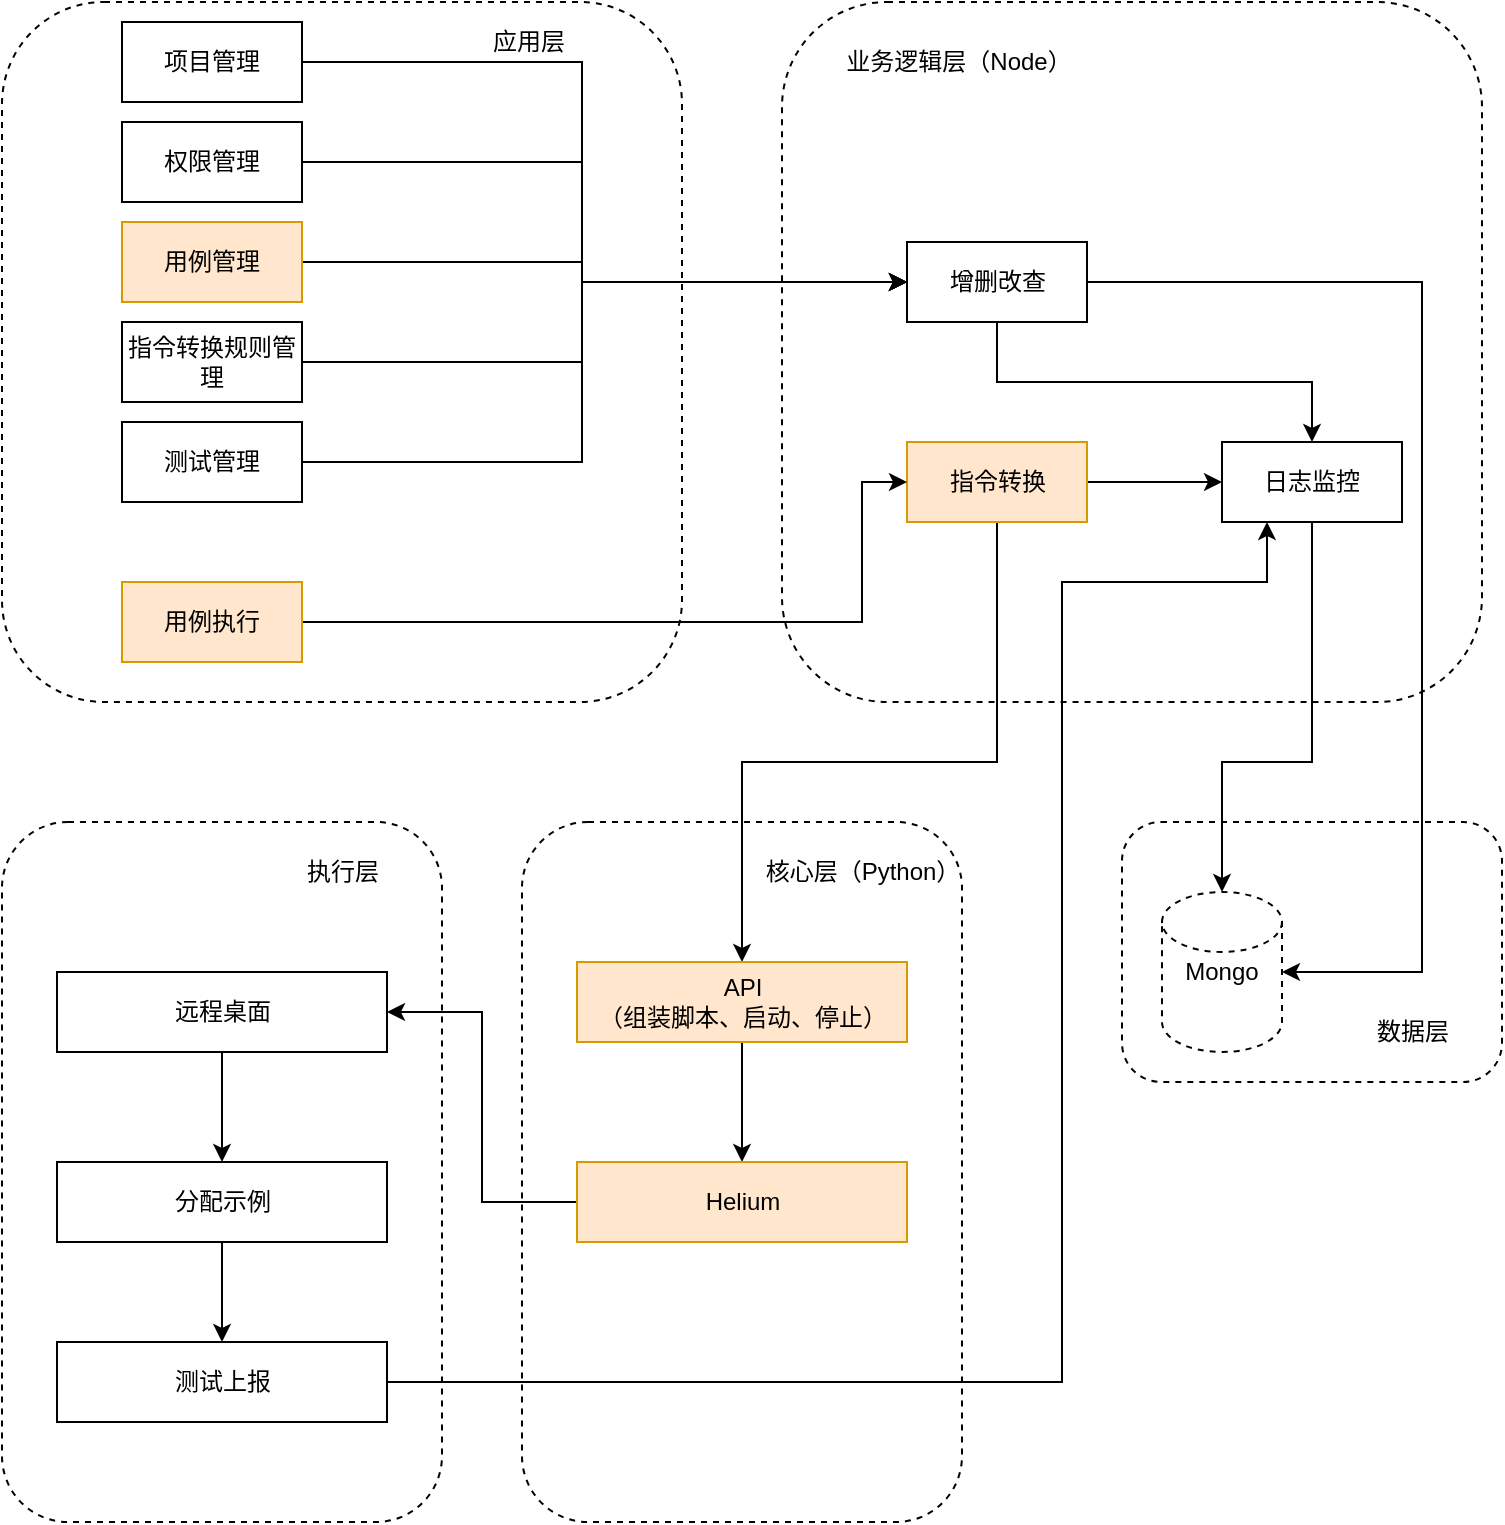 <mxfile version="13.6.5" type="github" pages="2">
  <diagram id="31b32b95-0358-9bc7-6ba0-a27c054ed1a7" name="Page-1">
    <mxGraphModel dx="1186" dy="764" grid="1" gridSize="10" guides="1" tooltips="1" connect="1" arrows="1" fold="1" page="1" pageScale="1" pageWidth="827" pageHeight="1169" background="#ffffff" math="0" shadow="0">
      <root>
        <mxCell id="0" />
        <mxCell id="1" parent="0" />
        <mxCell id="v-lnHGCpF3rEzfZxBYqz-95" value="" style="rounded=1;whiteSpace=wrap;html=1;dashed=1;" vertex="1" parent="1">
          <mxGeometry x="60" y="100" width="340" height="350" as="geometry" />
        </mxCell>
        <mxCell id="v-lnHGCpF3rEzfZxBYqz-96" value="" style="rounded=1;whiteSpace=wrap;html=1;dashed=1;" vertex="1" parent="1">
          <mxGeometry x="450" y="100" width="350" height="350" as="geometry" />
        </mxCell>
        <mxCell id="v-lnHGCpF3rEzfZxBYqz-97" value="" style="rounded=1;whiteSpace=wrap;html=1;dashed=1;" vertex="1" parent="1">
          <mxGeometry x="60" y="510" width="220" height="350" as="geometry" />
        </mxCell>
        <mxCell id="v-lnHGCpF3rEzfZxBYqz-98" value="" style="rounded=1;whiteSpace=wrap;html=1;dashed=1;" vertex="1" parent="1">
          <mxGeometry x="320" y="510" width="220" height="350" as="geometry" />
        </mxCell>
        <mxCell id="v-lnHGCpF3rEzfZxBYqz-99" value="" style="rounded=1;whiteSpace=wrap;html=1;dashed=1;" vertex="1" parent="1">
          <mxGeometry x="620" y="510" width="190" height="130" as="geometry" />
        </mxCell>
        <mxCell id="v-lnHGCpF3rEzfZxBYqz-100" value="Mongo" style="shape=cylinder2;whiteSpace=wrap;html=1;boundedLbl=1;backgroundOutline=1;size=15;dashed=1;" vertex="1" parent="1">
          <mxGeometry x="640" y="545" width="60" height="80" as="geometry" />
        </mxCell>
        <mxCell id="v-lnHGCpF3rEzfZxBYqz-101" value="数据层" style="text;html=1;resizable=0;autosize=1;align=center;verticalAlign=middle;points=[];fillColor=none;strokeColor=none;rounded=0;dashed=1;" vertex="1" parent="1">
          <mxGeometry x="740" y="605" width="50" height="20" as="geometry" />
        </mxCell>
        <mxCell id="v-lnHGCpF3rEzfZxBYqz-102" value="应用层" style="text;html=1;resizable=0;autosize=1;align=center;verticalAlign=middle;points=[];fillColor=none;strokeColor=none;rounded=0;dashed=1;" vertex="1" parent="1">
          <mxGeometry x="297.5" y="110" width="50" height="20" as="geometry" />
        </mxCell>
        <mxCell id="v-lnHGCpF3rEzfZxBYqz-103" value="业务逻辑层（Node）" style="text;html=1;resizable=0;autosize=1;align=center;verticalAlign=middle;points=[];fillColor=none;strokeColor=none;rounded=0;dashed=1;" vertex="1" parent="1">
          <mxGeometry x="472.5" y="120" width="130" height="20" as="geometry" />
        </mxCell>
        <mxCell id="v-lnHGCpF3rEzfZxBYqz-104" value="核心层（Python）" style="text;html=1;resizable=0;autosize=1;align=center;verticalAlign=middle;points=[];fillColor=none;strokeColor=none;rounded=0;dashed=1;" vertex="1" parent="1">
          <mxGeometry x="435" y="525" width="110" height="20" as="geometry" />
        </mxCell>
        <mxCell id="v-lnHGCpF3rEzfZxBYqz-105" value="执行层" style="text;html=1;resizable=0;autosize=1;align=center;verticalAlign=middle;points=[];fillColor=none;strokeColor=none;rounded=0;dashed=1;" vertex="1" parent="1">
          <mxGeometry x="205" y="525" width="50" height="20" as="geometry" />
        </mxCell>
        <mxCell id="v-lnHGCpF3rEzfZxBYqz-121" style="edgeStyle=orthogonalEdgeStyle;rounded=0;orthogonalLoop=1;jettySize=auto;html=1;entryX=0;entryY=0.5;entryDx=0;entryDy=0;" edge="1" parent="1" source="v-lnHGCpF3rEzfZxBYqz-109" target="v-lnHGCpF3rEzfZxBYqz-113">
          <mxGeometry relative="1" as="geometry">
            <Array as="points">
              <mxPoint x="350" y="230" />
              <mxPoint x="350" y="240" />
            </Array>
          </mxGeometry>
        </mxCell>
        <mxCell id="v-lnHGCpF3rEzfZxBYqz-109" value="用例管理" style="rounded=0;whiteSpace=wrap;html=1;fillColor=#ffe6cc;strokeColor=#d79b00;" vertex="1" parent="1">
          <mxGeometry x="120" y="210" width="90" height="40" as="geometry" />
        </mxCell>
        <mxCell id="v-lnHGCpF3rEzfZxBYqz-128" style="edgeStyle=orthogonalEdgeStyle;rounded=0;orthogonalLoop=1;jettySize=auto;html=1;exitX=1;exitY=0.5;exitDx=0;exitDy=0;" edge="1" parent="1" source="v-lnHGCpF3rEzfZxBYqz-113" target="v-lnHGCpF3rEzfZxBYqz-100">
          <mxGeometry relative="1" as="geometry">
            <Array as="points">
              <mxPoint x="770" y="240" />
              <mxPoint x="770" y="585" />
            </Array>
          </mxGeometry>
        </mxCell>
        <mxCell id="v-lnHGCpF3rEzfZxBYqz-147" style="edgeStyle=orthogonalEdgeStyle;rounded=0;orthogonalLoop=1;jettySize=auto;html=1;exitX=0.5;exitY=1;exitDx=0;exitDy=0;entryX=0.5;entryY=0;entryDx=0;entryDy=0;" edge="1" parent="1" source="v-lnHGCpF3rEzfZxBYqz-113" target="v-lnHGCpF3rEzfZxBYqz-146">
          <mxGeometry relative="1" as="geometry" />
        </mxCell>
        <mxCell id="v-lnHGCpF3rEzfZxBYqz-113" value="增删改查" style="rounded=0;whiteSpace=wrap;html=1;" vertex="1" parent="1">
          <mxGeometry x="512.5" y="220" width="90" height="40" as="geometry" />
        </mxCell>
        <mxCell id="v-lnHGCpF3rEzfZxBYqz-133" style="edgeStyle=orthogonalEdgeStyle;rounded=0;orthogonalLoop=1;jettySize=auto;html=1;" edge="1" parent="1" source="v-lnHGCpF3rEzfZxBYqz-120" target="v-lnHGCpF3rEzfZxBYqz-132">
          <mxGeometry relative="1" as="geometry">
            <Array as="points">
              <mxPoint x="558" y="480" />
              <mxPoint x="430" y="480" />
            </Array>
          </mxGeometry>
        </mxCell>
        <mxCell id="v-lnHGCpF3rEzfZxBYqz-148" style="edgeStyle=orthogonalEdgeStyle;rounded=0;orthogonalLoop=1;jettySize=auto;html=1;exitX=1;exitY=0.5;exitDx=0;exitDy=0;entryX=0;entryY=0.5;entryDx=0;entryDy=0;" edge="1" parent="1" source="v-lnHGCpF3rEzfZxBYqz-120" target="v-lnHGCpF3rEzfZxBYqz-146">
          <mxGeometry relative="1" as="geometry" />
        </mxCell>
        <mxCell id="v-lnHGCpF3rEzfZxBYqz-120" value="指令转换" style="rounded=0;whiteSpace=wrap;html=1;fillColor=#ffe6cc;strokeColor=#d79b00;" vertex="1" parent="1">
          <mxGeometry x="512.5" y="320" width="90" height="40" as="geometry" />
        </mxCell>
        <mxCell id="v-lnHGCpF3rEzfZxBYqz-123" style="edgeStyle=orthogonalEdgeStyle;rounded=0;orthogonalLoop=1;jettySize=auto;html=1;entryX=0;entryY=0.5;entryDx=0;entryDy=0;exitX=1;exitY=0.5;exitDx=0;exitDy=0;" edge="1" parent="1" source="v-lnHGCpF3rEzfZxBYqz-122" target="v-lnHGCpF3rEzfZxBYqz-113">
          <mxGeometry relative="1" as="geometry">
            <Array as="points">
              <mxPoint x="350" y="130" />
              <mxPoint x="350" y="240" />
            </Array>
          </mxGeometry>
        </mxCell>
        <mxCell id="v-lnHGCpF3rEzfZxBYqz-122" value="项目管理" style="rounded=0;whiteSpace=wrap;html=1;" vertex="1" parent="1">
          <mxGeometry x="120" y="110" width="90" height="40" as="geometry" />
        </mxCell>
        <mxCell id="v-lnHGCpF3rEzfZxBYqz-125" style="edgeStyle=orthogonalEdgeStyle;rounded=0;orthogonalLoop=1;jettySize=auto;html=1;" edge="1" parent="1" source="v-lnHGCpF3rEzfZxBYqz-124" target="v-lnHGCpF3rEzfZxBYqz-113">
          <mxGeometry relative="1" as="geometry">
            <Array as="points">
              <mxPoint x="350" y="180" />
              <mxPoint x="350" y="240" />
            </Array>
          </mxGeometry>
        </mxCell>
        <mxCell id="v-lnHGCpF3rEzfZxBYqz-124" value="权限管理" style="rounded=0;whiteSpace=wrap;html=1;" vertex="1" parent="1">
          <mxGeometry x="120" y="160" width="90" height="40" as="geometry" />
        </mxCell>
        <mxCell id="v-lnHGCpF3rEzfZxBYqz-129" style="edgeStyle=orthogonalEdgeStyle;rounded=0;orthogonalLoop=1;jettySize=auto;html=1;exitX=1;exitY=0.5;exitDx=0;exitDy=0;entryX=0;entryY=0.5;entryDx=0;entryDy=0;" edge="1" parent="1" source="v-lnHGCpF3rEzfZxBYqz-126" target="v-lnHGCpF3rEzfZxBYqz-120">
          <mxGeometry relative="1" as="geometry">
            <Array as="points">
              <mxPoint x="490" y="410" />
              <mxPoint x="490" y="340" />
            </Array>
          </mxGeometry>
        </mxCell>
        <mxCell id="v-lnHGCpF3rEzfZxBYqz-126" value="用例执行" style="rounded=0;whiteSpace=wrap;html=1;fillColor=#ffe6cc;strokeColor=#d79b00;" vertex="1" parent="1">
          <mxGeometry x="120" y="390" width="90" height="40" as="geometry" />
        </mxCell>
        <mxCell id="v-lnHGCpF3rEzfZxBYqz-131" style="edgeStyle=orthogonalEdgeStyle;rounded=0;orthogonalLoop=1;jettySize=auto;html=1;entryX=0;entryY=0.5;entryDx=0;entryDy=0;" edge="1" parent="1" source="v-lnHGCpF3rEzfZxBYqz-130" target="v-lnHGCpF3rEzfZxBYqz-113">
          <mxGeometry relative="1" as="geometry">
            <Array as="points">
              <mxPoint x="350" y="280" />
              <mxPoint x="350" y="240" />
            </Array>
          </mxGeometry>
        </mxCell>
        <mxCell id="v-lnHGCpF3rEzfZxBYqz-130" value="指令转换规则管理" style="rounded=0;whiteSpace=wrap;html=1;" vertex="1" parent="1">
          <mxGeometry x="120" y="260" width="90" height="40" as="geometry" />
        </mxCell>
        <mxCell id="v-lnHGCpF3rEzfZxBYqz-135" style="edgeStyle=orthogonalEdgeStyle;rounded=0;orthogonalLoop=1;jettySize=auto;html=1;entryX=0.5;entryY=0;entryDx=0;entryDy=0;" edge="1" parent="1" source="v-lnHGCpF3rEzfZxBYqz-132" target="v-lnHGCpF3rEzfZxBYqz-134">
          <mxGeometry relative="1" as="geometry" />
        </mxCell>
        <mxCell id="v-lnHGCpF3rEzfZxBYqz-132" value="API&lt;br&gt;（组装脚本、启动、停止）" style="rounded=0;whiteSpace=wrap;html=1;fillColor=#ffe6cc;strokeColor=#d79b00;" vertex="1" parent="1">
          <mxGeometry x="347.5" y="580" width="165" height="40" as="geometry" />
        </mxCell>
        <mxCell id="v-lnHGCpF3rEzfZxBYqz-137" style="edgeStyle=orthogonalEdgeStyle;rounded=0;orthogonalLoop=1;jettySize=auto;html=1;entryX=1;entryY=0.5;entryDx=0;entryDy=0;" edge="1" parent="1" source="v-lnHGCpF3rEzfZxBYqz-134" target="v-lnHGCpF3rEzfZxBYqz-136">
          <mxGeometry relative="1" as="geometry" />
        </mxCell>
        <mxCell id="v-lnHGCpF3rEzfZxBYqz-134" value="Helium" style="rounded=0;whiteSpace=wrap;html=1;fillColor=#ffe6cc;strokeColor=#d79b00;" vertex="1" parent="1">
          <mxGeometry x="347.5" y="680" width="165" height="40" as="geometry" />
        </mxCell>
        <mxCell id="v-lnHGCpF3rEzfZxBYqz-139" style="edgeStyle=orthogonalEdgeStyle;rounded=0;orthogonalLoop=1;jettySize=auto;html=1;entryX=0.5;entryY=0;entryDx=0;entryDy=0;" edge="1" parent="1" source="v-lnHGCpF3rEzfZxBYqz-136" target="v-lnHGCpF3rEzfZxBYqz-138">
          <mxGeometry relative="1" as="geometry" />
        </mxCell>
        <mxCell id="v-lnHGCpF3rEzfZxBYqz-136" value="远程桌面" style="rounded=0;whiteSpace=wrap;html=1;" vertex="1" parent="1">
          <mxGeometry x="87.5" y="585" width="165" height="40" as="geometry" />
        </mxCell>
        <mxCell id="v-lnHGCpF3rEzfZxBYqz-144" style="edgeStyle=orthogonalEdgeStyle;rounded=0;orthogonalLoop=1;jettySize=auto;html=1;" edge="1" parent="1" source="v-lnHGCpF3rEzfZxBYqz-138" target="v-lnHGCpF3rEzfZxBYqz-141">
          <mxGeometry relative="1" as="geometry" />
        </mxCell>
        <mxCell id="v-lnHGCpF3rEzfZxBYqz-138" value="分配示例" style="rounded=0;whiteSpace=wrap;html=1;" vertex="1" parent="1">
          <mxGeometry x="87.5" y="680" width="165" height="40" as="geometry" />
        </mxCell>
        <mxCell id="v-lnHGCpF3rEzfZxBYqz-140" style="edgeStyle=orthogonalEdgeStyle;rounded=0;orthogonalLoop=1;jettySize=auto;html=1;exitX=0.5;exitY=1;exitDx=0;exitDy=0;" edge="1" parent="1" source="v-lnHGCpF3rEzfZxBYqz-138" target="v-lnHGCpF3rEzfZxBYqz-138">
          <mxGeometry relative="1" as="geometry" />
        </mxCell>
        <mxCell id="v-lnHGCpF3rEzfZxBYqz-150" style="edgeStyle=orthogonalEdgeStyle;rounded=0;orthogonalLoop=1;jettySize=auto;html=1;entryX=0.25;entryY=1;entryDx=0;entryDy=0;" edge="1" parent="1" source="v-lnHGCpF3rEzfZxBYqz-141" target="v-lnHGCpF3rEzfZxBYqz-146">
          <mxGeometry relative="1" as="geometry">
            <mxPoint x="590" y="720" as="targetPoint" />
            <Array as="points">
              <mxPoint x="590" y="790" />
              <mxPoint x="590" y="390" />
              <mxPoint x="693" y="390" />
            </Array>
          </mxGeometry>
        </mxCell>
        <mxCell id="v-lnHGCpF3rEzfZxBYqz-141" value="测试上报" style="rounded=0;whiteSpace=wrap;html=1;" vertex="1" parent="1">
          <mxGeometry x="87.5" y="770" width="165" height="40" as="geometry" />
        </mxCell>
        <mxCell id="v-lnHGCpF3rEzfZxBYqz-149" style="edgeStyle=orthogonalEdgeStyle;rounded=0;orthogonalLoop=1;jettySize=auto;html=1;" edge="1" parent="1" source="v-lnHGCpF3rEzfZxBYqz-146" target="v-lnHGCpF3rEzfZxBYqz-100">
          <mxGeometry relative="1" as="geometry">
            <Array as="points">
              <mxPoint x="715" y="480" />
              <mxPoint x="670" y="480" />
            </Array>
          </mxGeometry>
        </mxCell>
        <mxCell id="v-lnHGCpF3rEzfZxBYqz-146" value="日志监控" style="rounded=0;whiteSpace=wrap;html=1;" vertex="1" parent="1">
          <mxGeometry x="670" y="320" width="90" height="40" as="geometry" />
        </mxCell>
        <mxCell id="v-lnHGCpF3rEzfZxBYqz-152" style="edgeStyle=orthogonalEdgeStyle;rounded=0;orthogonalLoop=1;jettySize=auto;html=1;entryX=0;entryY=0.5;entryDx=0;entryDy=0;" edge="1" parent="1" source="v-lnHGCpF3rEzfZxBYqz-151" target="v-lnHGCpF3rEzfZxBYqz-113">
          <mxGeometry relative="1" as="geometry">
            <mxPoint x="410" y="300" as="targetPoint" />
            <Array as="points">
              <mxPoint x="350" y="330" />
              <mxPoint x="350" y="240" />
            </Array>
          </mxGeometry>
        </mxCell>
        <mxCell id="v-lnHGCpF3rEzfZxBYqz-151" value="测试管理" style="rounded=0;whiteSpace=wrap;html=1;" vertex="1" parent="1">
          <mxGeometry x="120" y="310" width="90" height="40" as="geometry" />
        </mxCell>
      </root>
    </mxGraphModel>
  </diagram>
  <diagram id="alhdGXJGx22kmZbVeWb8" name="第 2 页">
    <mxGraphModel dx="1186" dy="764" grid="1" gridSize="10" guides="1" tooltips="1" connect="1" arrows="1" fold="1" page="1" pageScale="1" pageWidth="827" pageHeight="1169" background="none" math="0" shadow="0">
      <root>
        <mxCell id="F_vMC-TTDuXbb8p_lkWi-0" />
        <mxCell id="F_vMC-TTDuXbb8p_lkWi-1" parent="F_vMC-TTDuXbb8p_lkWi-0" />
        <mxCell id="F_vMC-TTDuXbb8p_lkWi-2" value="" style="rounded=1;whiteSpace=wrap;html=1;dashed=1;fillColor=#1ba1e2;strokeColor=#006EAF;fontColor=#ffffff;" vertex="1" parent="F_vMC-TTDuXbb8p_lkWi-1">
          <mxGeometry x="40" y="70" width="490" height="140" as="geometry" />
        </mxCell>
        <mxCell id="bWKn2CFZrSGPw_KvP07e-0" value="测试启动" style="rounded=0;whiteSpace=wrap;html=1;fillColor=#fad7ac;strokeColor=#b46504;" vertex="1" parent="F_vMC-TTDuXbb8p_lkWi-1">
          <mxGeometry x="110" y="140" width="80" height="35" as="geometry" />
        </mxCell>
        <mxCell id="bWKn2CFZrSGPw_KvP07e-1" value="简易指令配置" style="rounded=0;whiteSpace=wrap;html=1;fillColor=#fad7ac;strokeColor=#b46504;" vertex="1" parent="F_vMC-TTDuXbb8p_lkWi-1">
          <mxGeometry x="390" y="140" width="90" height="35" as="geometry" />
        </mxCell>
        <mxCell id="zeJGEta3bw8dBQSULWBa-0" value="应用层" style="text;html=1;resizable=0;autosize=1;align=center;verticalAlign=middle;points=[];fillColor=none;strokeColor=none;rounded=0;fontSize=18;" vertex="1" parent="F_vMC-TTDuXbb8p_lkWi-1">
          <mxGeometry x="60" y="85" width="70" height="30" as="geometry" />
        </mxCell>
        <mxCell id="zeJGEta3bw8dBQSULWBa-2" value="" style="rounded=1;whiteSpace=wrap;html=1;fontSize=18;dashed=1;fillColor=#f0a30a;strokeColor=#BD7000;fontColor=#ffffff;" vertex="1" parent="F_vMC-TTDuXbb8p_lkWi-1">
          <mxGeometry x="40" y="270" width="490" height="180" as="geometry" />
        </mxCell>
        <mxCell id="cB58J_lGJZLOeiviT1mU-4" style="edgeStyle=orthogonalEdgeStyle;rounded=0;orthogonalLoop=1;jettySize=auto;html=1;exitX=1;exitY=0.5;exitDx=0;exitDy=0;entryX=0.5;entryY=0;entryDx=0;entryDy=0;fontSize=12;" edge="1" parent="F_vMC-TTDuXbb8p_lkWi-1" source="hq4tXuLqQL2QfKu8ZFkl-1" target="Rr3RyPYHn03NWqojYb00-0">
          <mxGeometry relative="1" as="geometry" />
        </mxCell>
        <mxCell id="hq4tXuLqQL2QfKu8ZFkl-1" value="指令转换" style="rounded=0;whiteSpace=wrap;html=1;fontSize=12;direction=east;fillColor=#fad7ac;strokeColor=#b46504;" vertex="1" parent="F_vMC-TTDuXbb8p_lkWi-1">
          <mxGeometry x="100" y="320" width="100" height="40" as="geometry" />
        </mxCell>
        <mxCell id="Rr3RyPYHn03NWqojYb00-0" value="日志采集" style="rounded=0;whiteSpace=wrap;html=1;fontSize=12;" vertex="1" parent="F_vMC-TTDuXbb8p_lkWi-1">
          <mxGeometry x="250" y="380" width="95" height="40" as="geometry" />
        </mxCell>
        <mxCell id="cB58J_lGJZLOeiviT1mU-3" value="" style="edgeStyle=orthogonalEdgeStyle;rounded=0;orthogonalLoop=1;jettySize=auto;html=1;entryX=0.5;entryY=0;entryDx=0;entryDy=0;fontSize=12;" edge="1" parent="F_vMC-TTDuXbb8p_lkWi-1" source="Rr3RyPYHn03NWqojYb00-1" target="Rr3RyPYHn03NWqojYb00-0">
          <mxGeometry relative="1" as="geometry" />
        </mxCell>
        <mxCell id="Rr3RyPYHn03NWqojYb00-1" value="CURD" style="rounded=0;whiteSpace=wrap;html=1;fontSize=12;" vertex="1" parent="F_vMC-TTDuXbb8p_lkWi-1">
          <mxGeometry x="390" y="320" width="90" height="40" as="geometry" />
        </mxCell>
        <mxCell id="qJZbDhLTG1abIBXr0zgp-4" value="" style="rounded=1;whiteSpace=wrap;html=1;fontSize=12;dashed=1;fillColor=#d5e8d4;strokeColor=#82b366;" vertex="1" parent="F_vMC-TTDuXbb8p_lkWi-1">
          <mxGeometry x="600" y="70" width="200" height="290" as="geometry" />
        </mxCell>
        <mxCell id="qJZbDhLTG1abIBXr0zgp-5" value="DB" style="shape=datastore;whiteSpace=wrap;html=1;fontSize=12;" vertex="1" parent="F_vMC-TTDuXbb8p_lkWi-1">
          <mxGeometry x="670" y="180" width="60" height="90" as="geometry" />
        </mxCell>
        <mxCell id="qJZbDhLTG1abIBXr0zgp-7" value="数据层" style="text;html=1;resizable=0;autosize=1;align=center;verticalAlign=middle;points=[];fillColor=none;strokeColor=none;rounded=0;fontSize=18;" vertex="1" parent="F_vMC-TTDuXbb8p_lkWi-1">
          <mxGeometry x="620" y="85" width="70" height="30" as="geometry" />
        </mxCell>
        <mxCell id="qJZbDhLTG1abIBXr0zgp-8" value="业务层" style="text;html=1;resizable=0;autosize=1;align=center;verticalAlign=middle;points=[];fillColor=none;strokeColor=none;rounded=0;fontSize=18;" vertex="1" parent="F_vMC-TTDuXbb8p_lkWi-1">
          <mxGeometry x="60" y="280" width="70" height="30" as="geometry" />
        </mxCell>
        <mxCell id="qJZbDhLTG1abIBXr0zgp-18" style="edgeStyle=orthogonalEdgeStyle;rounded=0;orthogonalLoop=1;jettySize=auto;html=1;entryX=0;entryY=0.5;entryDx=0;entryDy=0;fontSize=12;" edge="1" parent="F_vMC-TTDuXbb8p_lkWi-1" source="Rr3RyPYHn03NWqojYb00-1" target="qJZbDhLTG1abIBXr0zgp-5">
          <mxGeometry relative="1" as="geometry" />
        </mxCell>
        <mxCell id="qJZbDhLTG1abIBXr0zgp-19" style="edgeStyle=orthogonalEdgeStyle;rounded=0;orthogonalLoop=1;jettySize=auto;html=1;fontSize=12;" edge="1" parent="F_vMC-TTDuXbb8p_lkWi-1" source="bWKn2CFZrSGPw_KvP07e-0" target="hq4tXuLqQL2QfKu8ZFkl-1">
          <mxGeometry relative="1" as="geometry" />
        </mxCell>
        <mxCell id="qJZbDhLTG1abIBXr0zgp-28" value="API" style="edgeLabel;html=1;align=center;verticalAlign=middle;resizable=0;points=[];fontSize=12;" vertex="1" connectable="0" parent="qJZbDhLTG1abIBXr0zgp-19">
          <mxGeometry x="-0.2" y="-1" relative="1" as="geometry">
            <mxPoint as="offset" />
          </mxGeometry>
        </mxCell>
        <mxCell id="cB58J_lGJZLOeiviT1mU-8" style="edgeStyle=orthogonalEdgeStyle;rounded=0;orthogonalLoop=1;jettySize=auto;html=1;entryX=1;entryY=0.5;entryDx=0;entryDy=0;fontSize=12;" edge="1" parent="F_vMC-TTDuXbb8p_lkWi-1" source="qJZbDhLTG1abIBXr0zgp-22" target="bWKn2CFZrSGPw_KvP07e-0">
          <mxGeometry relative="1" as="geometry">
            <Array as="points">
              <mxPoint x="298" y="158" />
              <mxPoint x="224" y="158" />
            </Array>
          </mxGeometry>
        </mxCell>
        <mxCell id="cB58J_lGJZLOeiviT1mU-9" style="edgeStyle=orthogonalEdgeStyle;rounded=0;orthogonalLoop=1;jettySize=auto;html=1;fontSize=12;" edge="1" parent="F_vMC-TTDuXbb8p_lkWi-1" source="qJZbDhLTG1abIBXr0zgp-22" target="bWKn2CFZrSGPw_KvP07e-1">
          <mxGeometry relative="1" as="geometry">
            <Array as="points">
              <mxPoint x="298" y="158" />
            </Array>
          </mxGeometry>
        </mxCell>
        <mxCell id="qJZbDhLTG1abIBXr0zgp-22" value="用例管理" style="rounded=0;whiteSpace=wrap;html=1;" vertex="1" parent="F_vMC-TTDuXbb8p_lkWi-1">
          <mxGeometry x="257.5" y="100" width="80" height="35" as="geometry" />
        </mxCell>
        <mxCell id="qJZbDhLTG1abIBXr0zgp-21" style="edgeStyle=orthogonalEdgeStyle;rounded=0;orthogonalLoop=1;jettySize=auto;html=1;entryX=0.5;entryY=0;entryDx=0;entryDy=0;fontSize=12;" edge="1" parent="F_vMC-TTDuXbb8p_lkWi-1" source="bWKn2CFZrSGPw_KvP07e-1" target="Rr3RyPYHn03NWqojYb00-1">
          <mxGeometry relative="1" as="geometry" />
        </mxCell>
        <mxCell id="qJZbDhLTG1abIBXr0zgp-29" value="API" style="edgeLabel;html=1;align=center;verticalAlign=middle;resizable=0;points=[];fontSize=12;" vertex="1" connectable="0" parent="qJZbDhLTG1abIBXr0zgp-21">
          <mxGeometry x="-0.184" y="2" relative="1" as="geometry">
            <mxPoint as="offset" />
          </mxGeometry>
        </mxCell>
        <mxCell id="qJZbDhLTG1abIBXr0zgp-31" value="" style="rounded=1;whiteSpace=wrap;html=1;fontSize=18;dashed=1;fillColor=#b0e3e6;strokeColor=#0e8088;" vertex="1" parent="F_vMC-TTDuXbb8p_lkWi-1">
          <mxGeometry x="40" y="520" width="490" height="180" as="geometry" />
        </mxCell>
        <mxCell id="qJZbDhLTG1abIBXr0zgp-32" value="核心层" style="text;html=1;resizable=0;autosize=1;align=center;verticalAlign=middle;points=[];fillColor=none;strokeColor=none;rounded=0;fontSize=18;" vertex="1" parent="F_vMC-TTDuXbb8p_lkWi-1">
          <mxGeometry x="60" y="530" width="70" height="30" as="geometry" />
        </mxCell>
        <mxCell id="cB58J_lGJZLOeiviT1mU-0" style="edgeStyle=orthogonalEdgeStyle;rounded=0;orthogonalLoop=1;jettySize=auto;html=1;entryX=0;entryY=0.5;entryDx=0;entryDy=0;fontSize=12;" edge="1" parent="F_vMC-TTDuXbb8p_lkWi-1" source="tjO2FsVL16ivNdIqaZaU-0" target="odjJuNdR-nZGuObZLa15-0">
          <mxGeometry relative="1" as="geometry" />
        </mxCell>
        <mxCell id="cB58J_lGJZLOeiviT1mU-7" style="edgeStyle=orthogonalEdgeStyle;rounded=0;orthogonalLoop=1;jettySize=auto;html=1;entryX=0;entryY=0.5;entryDx=0;entryDy=0;fontSize=12;" edge="1" parent="F_vMC-TTDuXbb8p_lkWi-1" source="tjO2FsVL16ivNdIqaZaU-0" target="odjJuNdR-nZGuObZLa15-1">
          <mxGeometry relative="1" as="geometry" />
        </mxCell>
        <mxCell id="tjO2FsVL16ivNdIqaZaU-0" value="Helium" style="rounded=0;whiteSpace=wrap;html=1;fontSize=12;direction=east;fillColor=#fad7ac;strokeColor=#b46504;" vertex="1" parent="F_vMC-TTDuXbb8p_lkWi-1">
          <mxGeometry x="100" y="565" width="100" height="40" as="geometry" />
        </mxCell>
        <mxCell id="cB58J_lGJZLOeiviT1mU-1" style="edgeStyle=orthogonalEdgeStyle;rounded=0;orthogonalLoop=1;jettySize=auto;html=1;entryX=0.5;entryY=0;entryDx=0;entryDy=0;fontSize=12;" edge="1" parent="F_vMC-TTDuXbb8p_lkWi-1" source="odjJuNdR-nZGuObZLa15-0" target="odjJuNdR-nZGuObZLa15-1">
          <mxGeometry relative="1" as="geometry" />
        </mxCell>
        <mxCell id="odjJuNdR-nZGuObZLa15-0" value="用例组装" style="rounded=0;whiteSpace=wrap;html=1;fontSize=12;direction=east;fillColor=#fad7ac;strokeColor=#b46504;" vertex="1" parent="F_vMC-TTDuXbb8p_lkWi-1">
          <mxGeometry x="270" y="565" width="100" height="40" as="geometry" />
        </mxCell>
        <mxCell id="odjJuNdR-nZGuObZLa15-1" value="启动" style="rounded=0;whiteSpace=wrap;html=1;fontSize=12;direction=east;fillColor=#fad7ac;strokeColor=#b46504;" vertex="1" parent="F_vMC-TTDuXbb8p_lkWi-1">
          <mxGeometry x="270" y="630" width="100" height="40" as="geometry" />
        </mxCell>
        <mxCell id="cB58J_lGJZLOeiviT1mU-2" style="edgeStyle=orthogonalEdgeStyle;rounded=0;orthogonalLoop=1;jettySize=auto;html=1;fontSize=12;" edge="1" parent="F_vMC-TTDuXbb8p_lkWi-1" source="hq4tXuLqQL2QfKu8ZFkl-1" target="odjJuNdR-nZGuObZLa15-0">
          <mxGeometry relative="1" as="geometry">
            <Array as="points">
              <mxPoint x="150" y="500" />
              <mxPoint x="320" y="500" />
            </Array>
          </mxGeometry>
        </mxCell>
        <mxCell id="cB58J_lGJZLOeiviT1mU-6" style="edgeStyle=orthogonalEdgeStyle;rounded=0;orthogonalLoop=1;jettySize=auto;html=1;exitX=1;exitY=0.5;exitDx=0;exitDy=0;entryX=0;entryY=0.7;entryDx=0;entryDy=0;fontSize=12;" edge="1" parent="F_vMC-TTDuXbb8p_lkWi-1" source="Rr3RyPYHn03NWqojYb00-0" target="qJZbDhLTG1abIBXr0zgp-5">
          <mxGeometry relative="1" as="geometry">
            <Array as="points">
              <mxPoint x="590" y="400" />
              <mxPoint x="590" y="243" />
            </Array>
          </mxGeometry>
        </mxCell>
        <mxCell id="Yw575_c_Djt96OIvD-gh-0" value="" style="rounded=1;whiteSpace=wrap;html=1;fontSize=12;dashed=1;fillColor=#e1d5e7;strokeColor=#9673a6;" vertex="1" parent="F_vMC-TTDuXbb8p_lkWi-1">
          <mxGeometry x="600" y="410" width="200" height="290" as="geometry" />
        </mxCell>
        <mxCell id="Yw575_c_Djt96OIvD-gh-1" value="执行层" style="text;html=1;resizable=0;autosize=1;align=center;verticalAlign=middle;points=[];fillColor=none;strokeColor=none;rounded=0;fontSize=18;" vertex="1" parent="F_vMC-TTDuXbb8p_lkWi-1">
          <mxGeometry x="620" y="430" width="70" height="30" as="geometry" />
        </mxCell>
        <mxCell id="NjTZHAUuSdpU4ug0voE1-3" style="edgeStyle=orthogonalEdgeStyle;rounded=0;orthogonalLoop=1;jettySize=auto;html=1;entryX=0.5;entryY=1;entryDx=0;entryDy=0;fontSize=12;" edge="1" parent="F_vMC-TTDuXbb8p_lkWi-1" source="NjTZHAUuSdpU4ug0voE1-0" target="NjTZHAUuSdpU4ug0voE1-2">
          <mxGeometry relative="1" as="geometry" />
        </mxCell>
        <mxCell id="NjTZHAUuSdpU4ug0voE1-0" value="远程桌面" style="rounded=0;whiteSpace=wrap;html=1;fontSize=12;direction=east;" vertex="1" parent="F_vMC-TTDuXbb8p_lkWi-1">
          <mxGeometry x="650" y="630" width="100" height="40" as="geometry" />
        </mxCell>
        <mxCell id="NjTZHAUuSdpU4ug0voE1-5" style="edgeStyle=orthogonalEdgeStyle;rounded=0;orthogonalLoop=1;jettySize=auto;html=1;entryX=0.5;entryY=1;entryDx=0;entryDy=0;fontSize=12;" edge="1" parent="F_vMC-TTDuXbb8p_lkWi-1" source="NjTZHAUuSdpU4ug0voE1-2" target="NjTZHAUuSdpU4ug0voE1-4">
          <mxGeometry relative="1" as="geometry" />
        </mxCell>
        <mxCell id="NjTZHAUuSdpU4ug0voE1-2" value="执行用例" style="rounded=0;whiteSpace=wrap;html=1;fontSize=12;direction=east;" vertex="1" parent="F_vMC-TTDuXbb8p_lkWi-1">
          <mxGeometry x="650" y="560" width="100" height="40" as="geometry" />
        </mxCell>
        <mxCell id="NjTZHAUuSdpU4ug0voE1-1" style="edgeStyle=orthogonalEdgeStyle;rounded=0;orthogonalLoop=1;jettySize=auto;html=1;fontSize=12;" edge="1" parent="F_vMC-TTDuXbb8p_lkWi-1" source="odjJuNdR-nZGuObZLa15-1" target="NjTZHAUuSdpU4ug0voE1-0">
          <mxGeometry relative="1" as="geometry" />
        </mxCell>
        <mxCell id="NjTZHAUuSdpU4ug0voE1-4" value="执行结束" style="rounded=0;whiteSpace=wrap;html=1;fontSize=12;direction=east;" vertex="1" parent="F_vMC-TTDuXbb8p_lkWi-1">
          <mxGeometry x="650" y="490" width="100" height="40" as="geometry" />
        </mxCell>
        <mxCell id="NjTZHAUuSdpU4ug0voE1-6" style="edgeStyle=orthogonalEdgeStyle;rounded=0;orthogonalLoop=1;jettySize=auto;html=1;entryX=0.5;entryY=1;entryDx=0;entryDy=0;fontSize=12;" edge="1" parent="F_vMC-TTDuXbb8p_lkWi-1" source="NjTZHAUuSdpU4ug0voE1-4" target="Rr3RyPYHn03NWqojYb00-0">
          <mxGeometry relative="1" as="geometry">
            <Array as="points">
              <mxPoint x="700" y="470" />
              <mxPoint x="298" y="470" />
            </Array>
          </mxGeometry>
        </mxCell>
      </root>
    </mxGraphModel>
  </diagram>
</mxfile>
